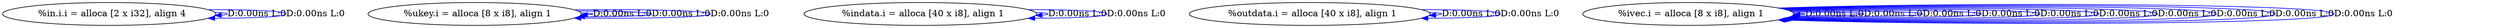 digraph {
Node0x41772c0[label="  %in.i.i = alloca [2 x i32], align 4"];
Node0x41772c0 -> Node0x41772c0[label="D:0.00ns L:0",color=blue];
Node0x41772c0 -> Node0x41772c0[label="D:0.00ns L:0",color=blue];
Node0x41777b0[label="  %ukey.i = alloca [8 x i8], align 1"];
Node0x41777b0 -> Node0x41777b0[label="D:0.00ns L:0",color=blue];
Node0x41777b0 -> Node0x41777b0[label="D:0.00ns L:0",color=blue];
Node0x41777b0 -> Node0x41777b0[label="D:0.00ns L:0",color=blue];
Node0x4177890[label="  %indata.i = alloca [40 x i8], align 1"];
Node0x4177890 -> Node0x4177890[label="D:0.00ns L:0",color=blue];
Node0x4177890 -> Node0x4177890[label="D:0.00ns L:0",color=blue];
Node0x4177970[label="  %outdata.i = alloca [40 x i8], align 1"];
Node0x4177970 -> Node0x4177970[label="D:0.00ns L:0",color=blue];
Node0x4177970 -> Node0x4177970[label="D:0.00ns L:0",color=blue];
Node0x4177a50[label="  %ivec.i = alloca [8 x i8], align 1"];
Node0x4177a50 -> Node0x4177a50[label="D:0.00ns L:0",color=blue];
Node0x4177a50 -> Node0x4177a50[label="D:0.00ns L:0",color=blue];
Node0x4177a50 -> Node0x4177a50[label="D:0.00ns L:0",color=blue];
Node0x4177a50 -> Node0x4177a50[label="D:0.00ns L:0",color=blue];
Node0x4177a50 -> Node0x4177a50[label="D:0.00ns L:0",color=blue];
Node0x4177a50 -> Node0x4177a50[label="D:0.00ns L:0",color=blue];
Node0x4177a50 -> Node0x4177a50[label="D:0.00ns L:0",color=blue];
Node0x4177a50 -> Node0x4177a50[label="D:0.00ns L:0",color=blue];
Node0x4177a50 -> Node0x4177a50[label="D:0.00ns L:0",color=blue];
Node0x4177a50 -> Node0x4177a50[label="D:0.00ns L:0",color=blue];
}
